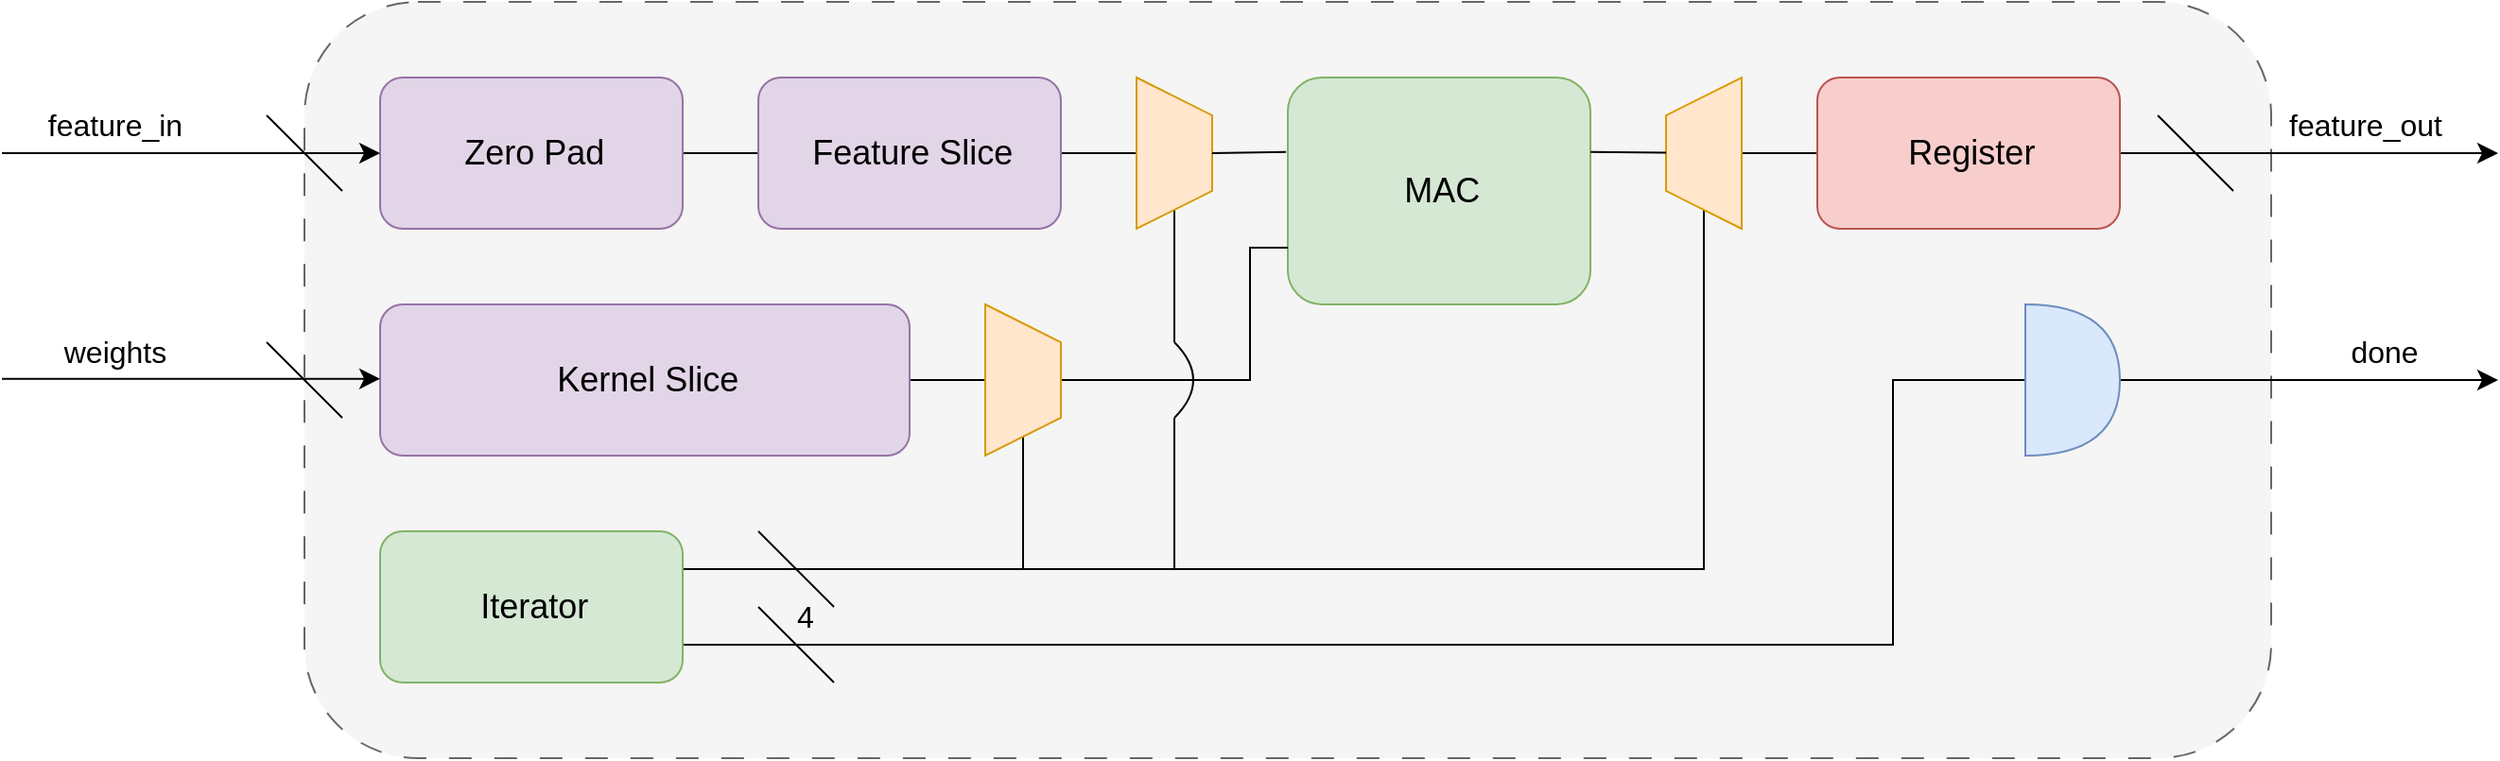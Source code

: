 <mxfile version="24.8.3">
  <diagram name="Page-1" id="yceja91vPHrbYUKH3JmQ">
    <mxGraphModel dx="1434" dy="698" grid="1" gridSize="10" guides="1" tooltips="1" connect="1" arrows="1" fold="1" page="1" pageScale="1" pageWidth="850" pageHeight="1100" math="0" shadow="0">
      <root>
        <mxCell id="0" />
        <mxCell id="1" parent="0" />
        <mxCell id="ycgvH8pqKXfyrV55E14u-158" value="" style="rounded=1;whiteSpace=wrap;html=1;dashed=1;dashPattern=12 12;fillColor=#f5f5f5;fontColor=#333333;strokeColor=#666666;" parent="1" vertex="1">
          <mxGeometry x="160" y="120" width="1040" height="400" as="geometry" />
        </mxCell>
        <mxCell id="ycgvH8pqKXfyrV55E14u-122" style="edgeStyle=none;curved=1;rounded=0;orthogonalLoop=1;jettySize=auto;html=1;exitX=1;exitY=0.5;exitDx=0;exitDy=0;entryX=0;entryY=0.5;entryDx=0;entryDy=0;fontSize=12;startSize=8;endSize=8;endArrow=none;endFill=0;" parent="1" source="ycgvH8pqKXfyrV55E14u-110" target="ycgvH8pqKXfyrV55E14u-111" edge="1">
          <mxGeometry relative="1" as="geometry" />
        </mxCell>
        <mxCell id="ycgvH8pqKXfyrV55E14u-110" value="&amp;nbsp;&lt;font style=&quot;font-size: 18px;&quot;&gt;Zero Pad&lt;/font&gt;" style="rounded=1;whiteSpace=wrap;html=1;fillColor=#e1d5e7;strokeColor=#9673a6;" parent="1" vertex="1">
          <mxGeometry x="200" y="160" width="160" height="80" as="geometry" />
        </mxCell>
        <mxCell id="ycgvH8pqKXfyrV55E14u-123" style="edgeStyle=none;curved=1;rounded=0;orthogonalLoop=1;jettySize=auto;html=1;exitX=1;exitY=0.5;exitDx=0;exitDy=0;entryX=0.5;entryY=1;entryDx=0;entryDy=0;fontSize=12;startSize=8;endSize=8;endArrow=none;endFill=0;" parent="1" source="ycgvH8pqKXfyrV55E14u-111" target="ycgvH8pqKXfyrV55E14u-114" edge="1">
          <mxGeometry relative="1" as="geometry" />
        </mxCell>
        <mxCell id="ycgvH8pqKXfyrV55E14u-111" value="&amp;nbsp;&lt;font style=&quot;font-size: 18px;&quot;&gt;Feature Slice&lt;br&gt;&lt;/font&gt;" style="rounded=1;whiteSpace=wrap;html=1;fillColor=#e1d5e7;strokeColor=#9673a6;" parent="1" vertex="1">
          <mxGeometry x="400" y="160" width="160" height="80" as="geometry" />
        </mxCell>
        <mxCell id="ycgvH8pqKXfyrV55E14u-134" style="edgeStyle=none;curved=0;rounded=0;orthogonalLoop=1;jettySize=auto;html=1;exitX=1;exitY=0.5;exitDx=0;exitDy=0;entryX=0.5;entryY=1;entryDx=0;entryDy=0;fontSize=12;startSize=8;endSize=8;endArrow=none;endFill=0;" parent="1" source="ycgvH8pqKXfyrV55E14u-112" target="ycgvH8pqKXfyrV55E14u-118" edge="1">
          <mxGeometry relative="1" as="geometry" />
        </mxCell>
        <mxCell id="ycgvH8pqKXfyrV55E14u-112" value="&amp;nbsp;&lt;font style=&quot;font-size: 18px;&quot;&gt;Kernel Slice&lt;br&gt;&lt;/font&gt;" style="rounded=1;whiteSpace=wrap;html=1;fillColor=#e1d5e7;strokeColor=#9673a6;" parent="1" vertex="1">
          <mxGeometry x="200" y="280" width="280" height="80" as="geometry" />
        </mxCell>
        <mxCell id="ycgvH8pqKXfyrV55E14u-136" style="edgeStyle=none;curved=1;rounded=0;orthogonalLoop=1;jettySize=auto;html=1;exitX=1;exitY=0.5;exitDx=0;exitDy=0;fontSize=12;startSize=8;endSize=8;endArrow=none;endFill=0;" parent="1" source="ycgvH8pqKXfyrV55E14u-114" edge="1">
          <mxGeometry relative="1" as="geometry">
            <mxPoint x="620" y="300" as="targetPoint" />
          </mxGeometry>
        </mxCell>
        <mxCell id="ycgvH8pqKXfyrV55E14u-114" value="" style="shape=trapezoid;perimeter=trapezoidPerimeter;whiteSpace=wrap;html=1;fixedSize=1;rotation=90;fillColor=#ffe6cc;strokeColor=#d79b00;" parent="1" vertex="1">
          <mxGeometry x="580" y="180" width="80" height="40" as="geometry" />
        </mxCell>
        <mxCell id="ycgvH8pqKXfyrV55E14u-116" value="&amp;nbsp;&lt;font style=&quot;font-size: 18px;&quot;&gt;MAC&lt;br&gt;&lt;/font&gt;" style="rounded=1;whiteSpace=wrap;html=1;fillColor=#d5e8d4;strokeColor=#82b366;" parent="1" vertex="1">
          <mxGeometry x="680" y="160" width="160" height="120" as="geometry" />
        </mxCell>
        <mxCell id="ycgvH8pqKXfyrV55E14u-129" style="edgeStyle=none;curved=0;rounded=0;orthogonalLoop=1;jettySize=auto;html=1;exitX=1;exitY=0.25;exitDx=0;exitDy=0;fontSize=12;startSize=8;endSize=8;entryX=0;entryY=0.5;entryDx=0;entryDy=0;endArrow=none;endFill=0;" parent="1" source="ycgvH8pqKXfyrV55E14u-117" target="ycgvH8pqKXfyrV55E14u-119" edge="1">
          <mxGeometry relative="1" as="geometry">
            <mxPoint x="900" y="420" as="targetPoint" />
            <Array as="points">
              <mxPoint x="900" y="420" />
            </Array>
          </mxGeometry>
        </mxCell>
        <mxCell id="ycgvH8pqKXfyrV55E14u-137" style="edgeStyle=none;curved=0;rounded=0;orthogonalLoop=1;jettySize=auto;html=1;exitX=1;exitY=0.75;exitDx=0;exitDy=0;fontSize=12;startSize=8;endSize=8;entryX=0;entryY=0.5;entryDx=0;entryDy=0;entryPerimeter=0;endArrow=none;endFill=0;" parent="1" source="ycgvH8pqKXfyrV55E14u-117" target="ycgvH8pqKXfyrV55E14u-121" edge="1">
          <mxGeometry relative="1" as="geometry">
            <mxPoint x="1000" y="460.444" as="targetPoint" />
            <Array as="points">
              <mxPoint x="1000" y="460" />
              <mxPoint x="1000" y="320" />
            </Array>
          </mxGeometry>
        </mxCell>
        <mxCell id="ycgvH8pqKXfyrV55E14u-117" value="&amp;nbsp;&lt;font style=&quot;font-size: 18px;&quot;&gt;Iterator&lt;br&gt;&lt;/font&gt;" style="rounded=1;whiteSpace=wrap;html=1;fillColor=#d5e8d4;strokeColor=#82b366;" parent="1" vertex="1">
          <mxGeometry x="200" y="400" width="160" height="80" as="geometry" />
        </mxCell>
        <mxCell id="ycgvH8pqKXfyrV55E14u-130" style="edgeStyle=none;curved=1;rounded=0;orthogonalLoop=1;jettySize=auto;html=1;fontSize=12;startSize=8;endSize=8;endArrow=none;endFill=0;" parent="1" source="ycgvH8pqKXfyrV55E14u-118" edge="1">
          <mxGeometry relative="1" as="geometry">
            <mxPoint x="540" y="420" as="targetPoint" />
          </mxGeometry>
        </mxCell>
        <mxCell id="ycgvH8pqKXfyrV55E14u-135" style="edgeStyle=none;curved=0;rounded=0;orthogonalLoop=1;jettySize=auto;html=1;exitX=0.5;exitY=0;exitDx=0;exitDy=0;entryX=0;entryY=0.75;entryDx=0;entryDy=0;fontSize=12;startSize=8;endSize=8;endArrow=none;endFill=0;" parent="1" source="ycgvH8pqKXfyrV55E14u-118" target="ycgvH8pqKXfyrV55E14u-116" edge="1">
          <mxGeometry relative="1" as="geometry">
            <Array as="points">
              <mxPoint x="660" y="320" />
              <mxPoint x="660" y="250" />
            </Array>
          </mxGeometry>
        </mxCell>
        <mxCell id="ycgvH8pqKXfyrV55E14u-118" value="" style="shape=trapezoid;perimeter=trapezoidPerimeter;whiteSpace=wrap;html=1;fixedSize=1;rotation=90;fillColor=#ffe6cc;strokeColor=#d79b00;" parent="1" vertex="1">
          <mxGeometry x="500" y="300" width="80" height="40" as="geometry" />
        </mxCell>
        <mxCell id="ycgvH8pqKXfyrV55E14u-126" style="edgeStyle=none;curved=1;rounded=0;orthogonalLoop=1;jettySize=auto;html=1;exitX=0.5;exitY=1;exitDx=0;exitDy=0;entryX=0;entryY=0.5;entryDx=0;entryDy=0;fontSize=12;startSize=8;endSize=8;endArrow=none;endFill=0;" parent="1" source="ycgvH8pqKXfyrV55E14u-119" target="ycgvH8pqKXfyrV55E14u-120" edge="1">
          <mxGeometry relative="1" as="geometry" />
        </mxCell>
        <mxCell id="ycgvH8pqKXfyrV55E14u-119" value="" style="shape=trapezoid;perimeter=trapezoidPerimeter;whiteSpace=wrap;html=1;fixedSize=1;rotation=-90;fillColor=#ffe6cc;strokeColor=#d79b00;" parent="1" vertex="1">
          <mxGeometry x="860" y="180" width="80" height="40" as="geometry" />
        </mxCell>
        <mxCell id="ycgvH8pqKXfyrV55E14u-127" style="edgeStyle=none;curved=1;rounded=0;orthogonalLoop=1;jettySize=auto;html=1;exitX=1;exitY=0.5;exitDx=0;exitDy=0;fontSize=12;startSize=8;endSize=8;" parent="1" source="ycgvH8pqKXfyrV55E14u-120" edge="1">
          <mxGeometry relative="1" as="geometry">
            <mxPoint x="1320" y="200" as="targetPoint" />
          </mxGeometry>
        </mxCell>
        <mxCell id="ycgvH8pqKXfyrV55E14u-120" value="&amp;nbsp;&lt;font style=&quot;font-size: 18px;&quot;&gt;Register&lt;br&gt;&lt;/font&gt;" style="rounded=1;whiteSpace=wrap;html=1;fillColor=#f8cecc;strokeColor=#b85450;" parent="1" vertex="1">
          <mxGeometry x="960" y="160" width="160" height="80" as="geometry" />
        </mxCell>
        <mxCell id="ycgvH8pqKXfyrV55E14u-128" style="edgeStyle=none;curved=1;rounded=0;orthogonalLoop=1;jettySize=auto;html=1;fontSize=12;startSize=8;endSize=8;" parent="1" source="ycgvH8pqKXfyrV55E14u-121" edge="1">
          <mxGeometry relative="1" as="geometry">
            <mxPoint x="1320" y="320" as="targetPoint" />
          </mxGeometry>
        </mxCell>
        <mxCell id="ycgvH8pqKXfyrV55E14u-121" value="" style="shape=or;whiteSpace=wrap;html=1;fillColor=#dae8fc;strokeColor=#6c8ebf;" parent="1" vertex="1">
          <mxGeometry x="1070" y="280" width="50" height="80" as="geometry" />
        </mxCell>
        <mxCell id="ycgvH8pqKXfyrV55E14u-132" style="edgeStyle=none;curved=1;rounded=0;orthogonalLoop=1;jettySize=auto;html=1;entryX=1.001;entryY=0.328;entryDx=0;entryDy=0;entryPerimeter=0;fontSize=12;startSize=8;endSize=8;endArrow=none;endFill=0;" parent="1" source="ycgvH8pqKXfyrV55E14u-119" target="ycgvH8pqKXfyrV55E14u-116" edge="1">
          <mxGeometry relative="1" as="geometry" />
        </mxCell>
        <mxCell id="ycgvH8pqKXfyrV55E14u-133" style="edgeStyle=none;curved=0;rounded=0;orthogonalLoop=1;jettySize=auto;html=1;exitX=0.5;exitY=0;exitDx=0;exitDy=0;entryX=-0.006;entryY=0.328;entryDx=0;entryDy=0;entryPerimeter=0;fontSize=12;startSize=8;endSize=8;endArrow=none;endFill=0;" parent="1" source="ycgvH8pqKXfyrV55E14u-114" target="ycgvH8pqKXfyrV55E14u-116" edge="1">
          <mxGeometry relative="1" as="geometry" />
        </mxCell>
        <mxCell id="ycgvH8pqKXfyrV55E14u-139" value="" style="endArrow=none;html=1;rounded=0;fontSize=12;startSize=8;endSize=8;curved=1;" parent="1" edge="1">
          <mxGeometry width="50" height="50" relative="1" as="geometry">
            <mxPoint x="620" y="420" as="sourcePoint" />
            <mxPoint x="620" y="340" as="targetPoint" />
          </mxGeometry>
        </mxCell>
        <mxCell id="ycgvH8pqKXfyrV55E14u-140" value="" style="endArrow=none;html=1;rounded=0;fontSize=12;startSize=8;endSize=8;curved=1;" parent="1" edge="1">
          <mxGeometry width="50" height="50" relative="1" as="geometry">
            <mxPoint x="620" y="340" as="sourcePoint" />
            <mxPoint x="620" y="300" as="targetPoint" />
            <Array as="points">
              <mxPoint x="640" y="320" />
            </Array>
          </mxGeometry>
        </mxCell>
        <mxCell id="ycgvH8pqKXfyrV55E14u-141" value="" style="endArrow=classic;html=1;rounded=0;fontSize=12;startSize=8;endSize=8;curved=1;entryX=0;entryY=0.5;entryDx=0;entryDy=0;" parent="1" target="ycgvH8pqKXfyrV55E14u-110" edge="1">
          <mxGeometry width="50" height="50" relative="1" as="geometry">
            <mxPoint y="200" as="sourcePoint" />
            <mxPoint x="150" y="190" as="targetPoint" />
          </mxGeometry>
        </mxCell>
        <mxCell id="ycgvH8pqKXfyrV55E14u-142" value="" style="endArrow=classic;html=1;rounded=0;fontSize=12;startSize=8;endSize=8;curved=1;entryX=0;entryY=0.5;entryDx=0;entryDy=0;" parent="1" edge="1">
          <mxGeometry width="50" height="50" relative="1" as="geometry">
            <mxPoint y="319.33" as="sourcePoint" />
            <mxPoint x="200" y="319.33" as="targetPoint" />
          </mxGeometry>
        </mxCell>
        <mxCell id="ycgvH8pqKXfyrV55E14u-143" value="" style="endArrow=none;html=1;rounded=0;fontSize=12;startSize=8;endSize=8;curved=1;" parent="1" edge="1">
          <mxGeometry width="50" height="50" relative="1" as="geometry">
            <mxPoint x="400" y="440" as="sourcePoint" />
            <mxPoint x="440" y="480" as="targetPoint" />
          </mxGeometry>
        </mxCell>
        <mxCell id="ycgvH8pqKXfyrV55E14u-145" value="4" style="text;html=1;align=center;verticalAlign=middle;whiteSpace=wrap;rounded=0;fontSize=16;" parent="1" vertex="1">
          <mxGeometry x="395" y="430" width="60" height="30" as="geometry" />
        </mxCell>
        <mxCell id="ycgvH8pqKXfyrV55E14u-147" value="" style="endArrow=none;html=1;rounded=0;fontSize=12;startSize=8;endSize=8;curved=1;" parent="1" edge="1">
          <mxGeometry width="50" height="50" relative="1" as="geometry">
            <mxPoint x="400" y="400" as="sourcePoint" />
            <mxPoint x="440" y="440" as="targetPoint" />
          </mxGeometry>
        </mxCell>
        <mxCell id="ycgvH8pqKXfyrV55E14u-148" value="" style="endArrow=none;html=1;rounded=0;fontSize=12;startSize=8;endSize=8;curved=1;" parent="1" edge="1">
          <mxGeometry width="50" height="50" relative="1" as="geometry">
            <mxPoint x="140" y="300" as="sourcePoint" />
            <mxPoint x="180" y="340" as="targetPoint" />
          </mxGeometry>
        </mxCell>
        <mxCell id="ycgvH8pqKXfyrV55E14u-149" value="" style="endArrow=none;html=1;rounded=0;fontSize=12;startSize=8;endSize=8;curved=1;" parent="1" edge="1">
          <mxGeometry width="50" height="50" relative="1" as="geometry">
            <mxPoint x="140" y="180" as="sourcePoint" />
            <mxPoint x="180" y="220" as="targetPoint" />
          </mxGeometry>
        </mxCell>
        <mxCell id="ycgvH8pqKXfyrV55E14u-150" value="" style="endArrow=none;html=1;rounded=0;fontSize=12;startSize=8;endSize=8;curved=1;" parent="1" edge="1">
          <mxGeometry width="50" height="50" relative="1" as="geometry">
            <mxPoint x="1140" y="180" as="sourcePoint" />
            <mxPoint x="1180" y="220" as="targetPoint" />
          </mxGeometry>
        </mxCell>
        <mxCell id="ycgvH8pqKXfyrV55E14u-151" value="done" style="text;html=1;align=center;verticalAlign=middle;whiteSpace=wrap;rounded=0;fontSize=16;" parent="1" vertex="1">
          <mxGeometry x="1200" y="290" width="120" height="30" as="geometry" />
        </mxCell>
        <mxCell id="ycgvH8pqKXfyrV55E14u-152" value="feature_out" style="text;html=1;align=center;verticalAlign=middle;whiteSpace=wrap;rounded=0;fontSize=16;" parent="1" vertex="1">
          <mxGeometry x="1190" y="170" width="120" height="30" as="geometry" />
        </mxCell>
        <mxCell id="ycgvH8pqKXfyrV55E14u-155" value="feature_in" style="text;html=1;align=center;verticalAlign=middle;whiteSpace=wrap;rounded=0;fontSize=16;" parent="1" vertex="1">
          <mxGeometry y="170" width="120" height="30" as="geometry" />
        </mxCell>
        <mxCell id="ycgvH8pqKXfyrV55E14u-157" value="weights" style="text;html=1;align=center;verticalAlign=middle;whiteSpace=wrap;rounded=0;fontSize=16;" parent="1" vertex="1">
          <mxGeometry y="290" width="120" height="30" as="geometry" />
        </mxCell>
      </root>
    </mxGraphModel>
  </diagram>
</mxfile>
